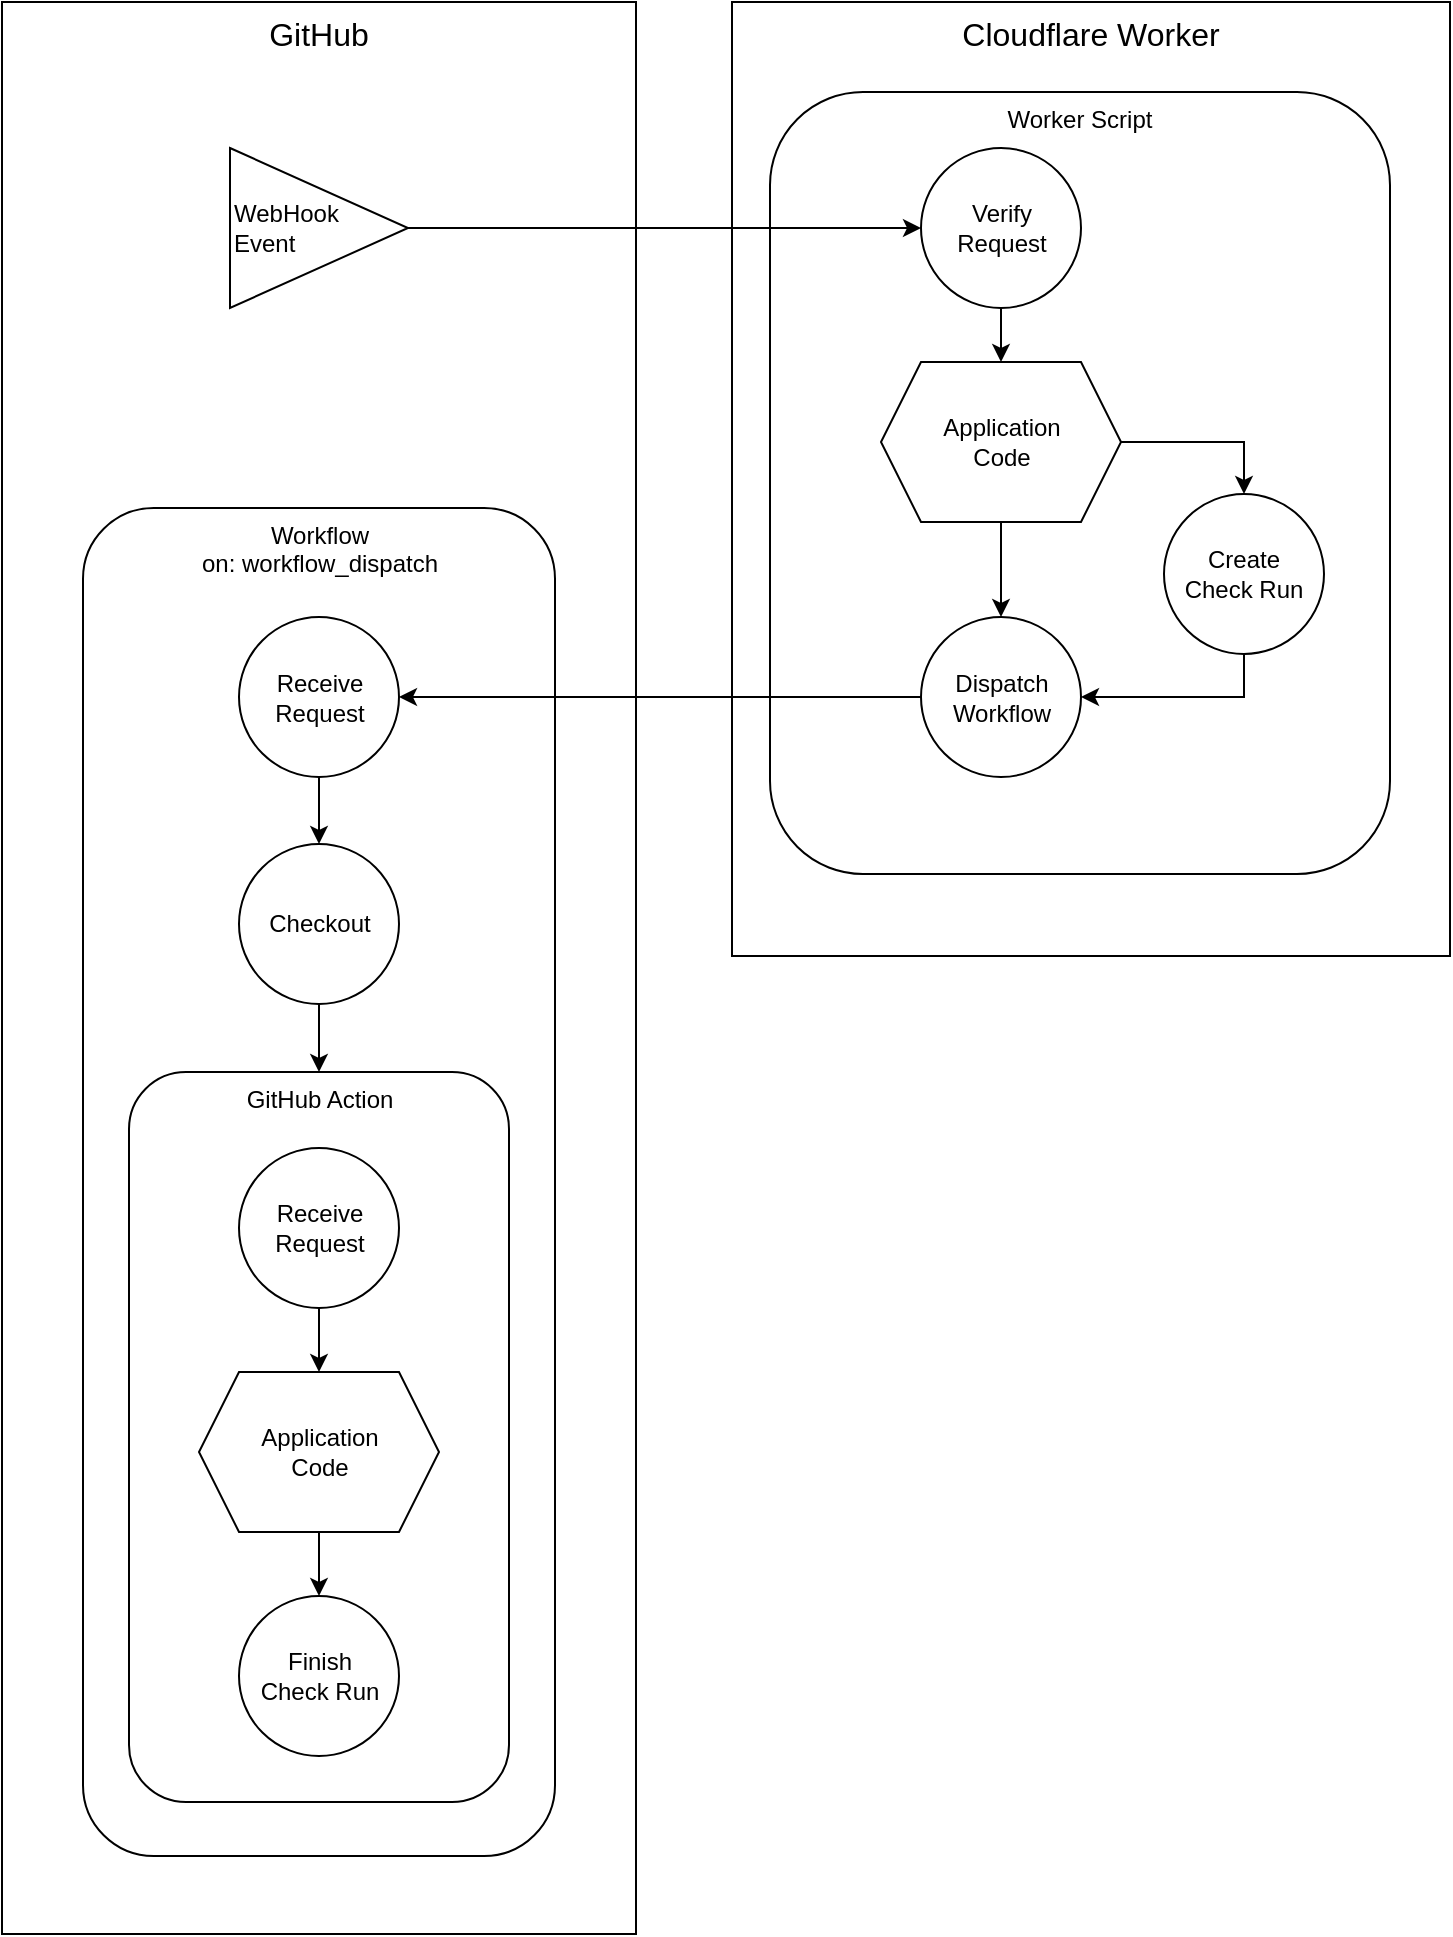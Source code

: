 <mxfile version="22.0.4" type="device">
  <diagram name="Page-1" id="g1_yAomx_UEzNeh92aMA">
    <mxGraphModel dx="1354" dy="727" grid="0" gridSize="10" guides="1" tooltips="1" connect="1" arrows="1" fold="1" page="0" pageScale="1" pageWidth="850" pageHeight="1100" math="0" shadow="0">
      <root>
        <mxCell id="0" />
        <mxCell id="1" parent="0" />
        <mxCell id="2airJBLPUR5L6f8H8afh-10" value="&lt;font style=&quot;font-size: 16px;&quot;&gt;GitHub&lt;/font&gt;" style="whiteSpace=wrap;html=1;align=center;verticalAlign=top;" parent="1" vertex="1">
          <mxGeometry x="-359" y="100" width="317" height="966" as="geometry" />
        </mxCell>
        <mxCell id="2airJBLPUR5L6f8H8afh-14" value="Workflow&lt;br&gt;on: workflow_dispatch" style="rounded=1;whiteSpace=wrap;html=1;align=center;verticalAlign=top;" parent="1" vertex="1">
          <mxGeometry x="-318.5" y="353" width="236" height="674" as="geometry" />
        </mxCell>
        <mxCell id="x9vqmv9MeFIwDBl5bgRP-1" value="GitHub Action" style="rounded=1;whiteSpace=wrap;html=1;align=center;verticalAlign=top;" vertex="1" parent="1">
          <mxGeometry x="-295.5" y="635" width="190" height="365" as="geometry" />
        </mxCell>
        <mxCell id="2airJBLPUR5L6f8H8afh-2" value="&lt;font style=&quot;font-size: 16px;&quot;&gt;Cloudflare Worker&lt;/font&gt;" style="whiteSpace=wrap;html=1;align=center;verticalAlign=top;" parent="1" vertex="1">
          <mxGeometry x="6" y="100" width="359" height="477" as="geometry" />
        </mxCell>
        <mxCell id="2airJBLPUR5L6f8H8afh-15" value="Worker Script" style="rounded=1;whiteSpace=wrap;html=1;align=center;verticalAlign=top;" parent="1" vertex="1">
          <mxGeometry x="25" y="145" width="310" height="391" as="geometry" />
        </mxCell>
        <mxCell id="2airJBLPUR5L6f8H8afh-25" style="edgeStyle=orthogonalEdgeStyle;rounded=0;orthogonalLoop=1;jettySize=auto;html=1;" parent="1" source="2airJBLPUR5L6f8H8afh-17" target="2airJBLPUR5L6f8H8afh-8" edge="1">
          <mxGeometry relative="1" as="geometry" />
        </mxCell>
        <mxCell id="2airJBLPUR5L6f8H8afh-17" value="WebHook&lt;br style=&quot;border-color: var(--border-color);&quot;&gt;Event" style="triangle;whiteSpace=wrap;html=1;align=left;" parent="1" vertex="1">
          <mxGeometry x="-245" y="173" width="89" height="80" as="geometry" />
        </mxCell>
        <mxCell id="2airJBLPUR5L6f8H8afh-18" value="Finish&lt;br&gt;Check Run" style="ellipse;whiteSpace=wrap;html=1;" parent="1" vertex="1">
          <mxGeometry x="-240.5" y="897" width="80" height="80" as="geometry" />
        </mxCell>
        <mxCell id="2airJBLPUR5L6f8H8afh-34" style="edgeStyle=orthogonalEdgeStyle;rounded=0;orthogonalLoop=1;jettySize=auto;html=1;" parent="1" source="2airJBLPUR5L6f8H8afh-22" target="2airJBLPUR5L6f8H8afh-18" edge="1">
          <mxGeometry relative="1" as="geometry" />
        </mxCell>
        <mxCell id="2airJBLPUR5L6f8H8afh-22" value="Application&lt;br style=&quot;border-color: var(--border-color);&quot;&gt;Code" style="shape=hexagon;perimeter=hexagonPerimeter2;whiteSpace=wrap;html=1;fixedSize=1;" parent="1" vertex="1">
          <mxGeometry x="-260.5" y="785" width="120" height="80" as="geometry" />
        </mxCell>
        <mxCell id="2airJBLPUR5L6f8H8afh-33" style="edgeStyle=orthogonalEdgeStyle;rounded=0;orthogonalLoop=1;jettySize=auto;html=1;" parent="1" source="2airJBLPUR5L6f8H8afh-23" target="2airJBLPUR5L6f8H8afh-22" edge="1">
          <mxGeometry relative="1" as="geometry" />
        </mxCell>
        <mxCell id="2airJBLPUR5L6f8H8afh-23" value="Receive&lt;br&gt;Request" style="ellipse;whiteSpace=wrap;html=1;" parent="1" vertex="1">
          <mxGeometry x="-240.5" y="673" width="80" height="80" as="geometry" />
        </mxCell>
        <mxCell id="2airJBLPUR5L6f8H8afh-26" style="edgeStyle=orthogonalEdgeStyle;rounded=0;orthogonalLoop=1;jettySize=auto;html=1;" parent="1" source="2airJBLPUR5L6f8H8afh-8" target="2airJBLPUR5L6f8H8afh-24" edge="1">
          <mxGeometry relative="1" as="geometry" />
        </mxCell>
        <mxCell id="2airJBLPUR5L6f8H8afh-8" value="Verify&lt;br&gt;Request" style="ellipse;whiteSpace=wrap;html=1;" parent="1" vertex="1">
          <mxGeometry x="100.5" y="173" width="80" height="80" as="geometry" />
        </mxCell>
        <mxCell id="2airJBLPUR5L6f8H8afh-31" style="edgeStyle=orthogonalEdgeStyle;rounded=0;orthogonalLoop=1;jettySize=auto;html=1;exitX=0.5;exitY=1;exitDx=0;exitDy=0;" parent="1" source="2airJBLPUR5L6f8H8afh-11" target="2airJBLPUR5L6f8H8afh-12" edge="1">
          <mxGeometry relative="1" as="geometry" />
        </mxCell>
        <mxCell id="2airJBLPUR5L6f8H8afh-11" value="Create&lt;br&gt;Check Run" style="ellipse;whiteSpace=wrap;html=1;" parent="1" vertex="1">
          <mxGeometry x="222" y="346" width="80" height="80" as="geometry" />
        </mxCell>
        <mxCell id="x9vqmv9MeFIwDBl5bgRP-5" style="edgeStyle=orthogonalEdgeStyle;rounded=0;orthogonalLoop=1;jettySize=auto;html=1;" edge="1" parent="1" source="2airJBLPUR5L6f8H8afh-12" target="x9vqmv9MeFIwDBl5bgRP-4">
          <mxGeometry relative="1" as="geometry" />
        </mxCell>
        <mxCell id="2airJBLPUR5L6f8H8afh-12" value="Dispatch&lt;br&gt;Workflow" style="ellipse;whiteSpace=wrap;html=1;" parent="1" vertex="1">
          <mxGeometry x="100.5" y="407.5" width="80" height="80" as="geometry" />
        </mxCell>
        <mxCell id="2airJBLPUR5L6f8H8afh-29" style="edgeStyle=orthogonalEdgeStyle;rounded=0;orthogonalLoop=1;jettySize=auto;html=1;" parent="1" source="2airJBLPUR5L6f8H8afh-24" target="2airJBLPUR5L6f8H8afh-12" edge="1">
          <mxGeometry relative="1" as="geometry" />
        </mxCell>
        <mxCell id="2airJBLPUR5L6f8H8afh-30" style="edgeStyle=orthogonalEdgeStyle;rounded=0;orthogonalLoop=1;jettySize=auto;html=1;entryX=0.5;entryY=0;entryDx=0;entryDy=0;" parent="1" source="2airJBLPUR5L6f8H8afh-24" target="2airJBLPUR5L6f8H8afh-11" edge="1">
          <mxGeometry relative="1" as="geometry" />
        </mxCell>
        <mxCell id="2airJBLPUR5L6f8H8afh-24" value="Application&lt;br style=&quot;border-color: var(--border-color);&quot;&gt;Code" style="shape=hexagon;perimeter=hexagonPerimeter2;whiteSpace=wrap;html=1;fixedSize=1;" parent="1" vertex="1">
          <mxGeometry x="80.5" y="280" width="120" height="80" as="geometry" />
        </mxCell>
        <mxCell id="x9vqmv9MeFIwDBl5bgRP-7" style="edgeStyle=orthogonalEdgeStyle;rounded=0;orthogonalLoop=1;jettySize=auto;html=1;" edge="1" parent="1" source="x9vqmv9MeFIwDBl5bgRP-2" target="x9vqmv9MeFIwDBl5bgRP-1">
          <mxGeometry relative="1" as="geometry" />
        </mxCell>
        <mxCell id="x9vqmv9MeFIwDBl5bgRP-2" value="Checkout" style="ellipse;whiteSpace=wrap;html=1;" vertex="1" parent="1">
          <mxGeometry x="-240.5" y="521" width="80" height="80" as="geometry" />
        </mxCell>
        <mxCell id="x9vqmv9MeFIwDBl5bgRP-6" style="edgeStyle=orthogonalEdgeStyle;rounded=0;orthogonalLoop=1;jettySize=auto;html=1;" edge="1" parent="1" source="x9vqmv9MeFIwDBl5bgRP-4" target="x9vqmv9MeFIwDBl5bgRP-2">
          <mxGeometry relative="1" as="geometry" />
        </mxCell>
        <mxCell id="x9vqmv9MeFIwDBl5bgRP-4" value="Receive&lt;br&gt;Request" style="ellipse;whiteSpace=wrap;html=1;" vertex="1" parent="1">
          <mxGeometry x="-240.5" y="407.5" width="80" height="80" as="geometry" />
        </mxCell>
      </root>
    </mxGraphModel>
  </diagram>
</mxfile>

